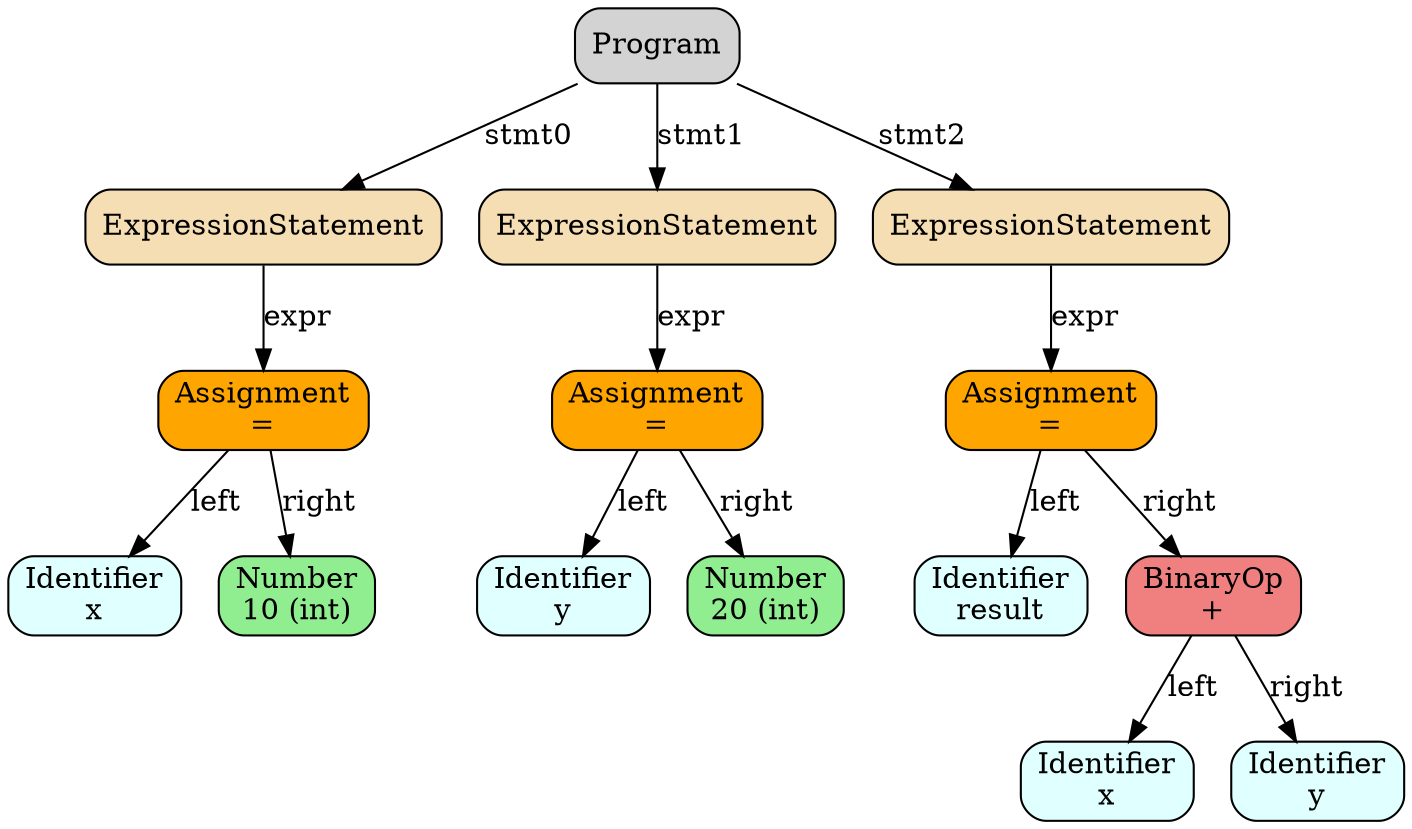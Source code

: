 digraph AST {
  node [shape=rectangle, style="rounded,filled", fillcolor=lightblue];
  rankdir=TB;

  node_0 [label="Program", fillcolor="lightgray"];
  node_1 [label="ExpressionStatement", fillcolor="wheat"];
  node_2 [label="Assignment\n=", fillcolor="orange"];
  node_3 [label="Identifier\nx", fillcolor="lightcyan"];
  node_4 [label="Number\n10 (int)", fillcolor="lightgreen"];
  node_2 -> node_3 [label="left"];
  node_2 -> node_4 [label="right"];
  node_1 -> node_2 [label="expr"];
  node_0 -> node_1 [label="stmt0"];
  node_5 [label="ExpressionStatement", fillcolor="wheat"];
  node_6 [label="Assignment\n=", fillcolor="orange"];
  node_7 [label="Identifier\ny", fillcolor="lightcyan"];
  node_8 [label="Number\n20 (int)", fillcolor="lightgreen"];
  node_6 -> node_7 [label="left"];
  node_6 -> node_8 [label="right"];
  node_5 -> node_6 [label="expr"];
  node_0 -> node_5 [label="stmt1"];
  node_9 [label="ExpressionStatement", fillcolor="wheat"];
  node_10 [label="Assignment\n=", fillcolor="orange"];
  node_11 [label="Identifier\nresult", fillcolor="lightcyan"];
  node_12 [label="BinaryOp\n+", fillcolor="lightcoral"];
  node_13 [label="Identifier\nx", fillcolor="lightcyan"];
  node_14 [label="Identifier\ny", fillcolor="lightcyan"];
  node_12 -> node_13 [label="left"];
  node_12 -> node_14 [label="right"];
  node_10 -> node_11 [label="left"];
  node_10 -> node_12 [label="right"];
  node_9 -> node_10 [label="expr"];
  node_0 -> node_9 [label="stmt2"];
}
